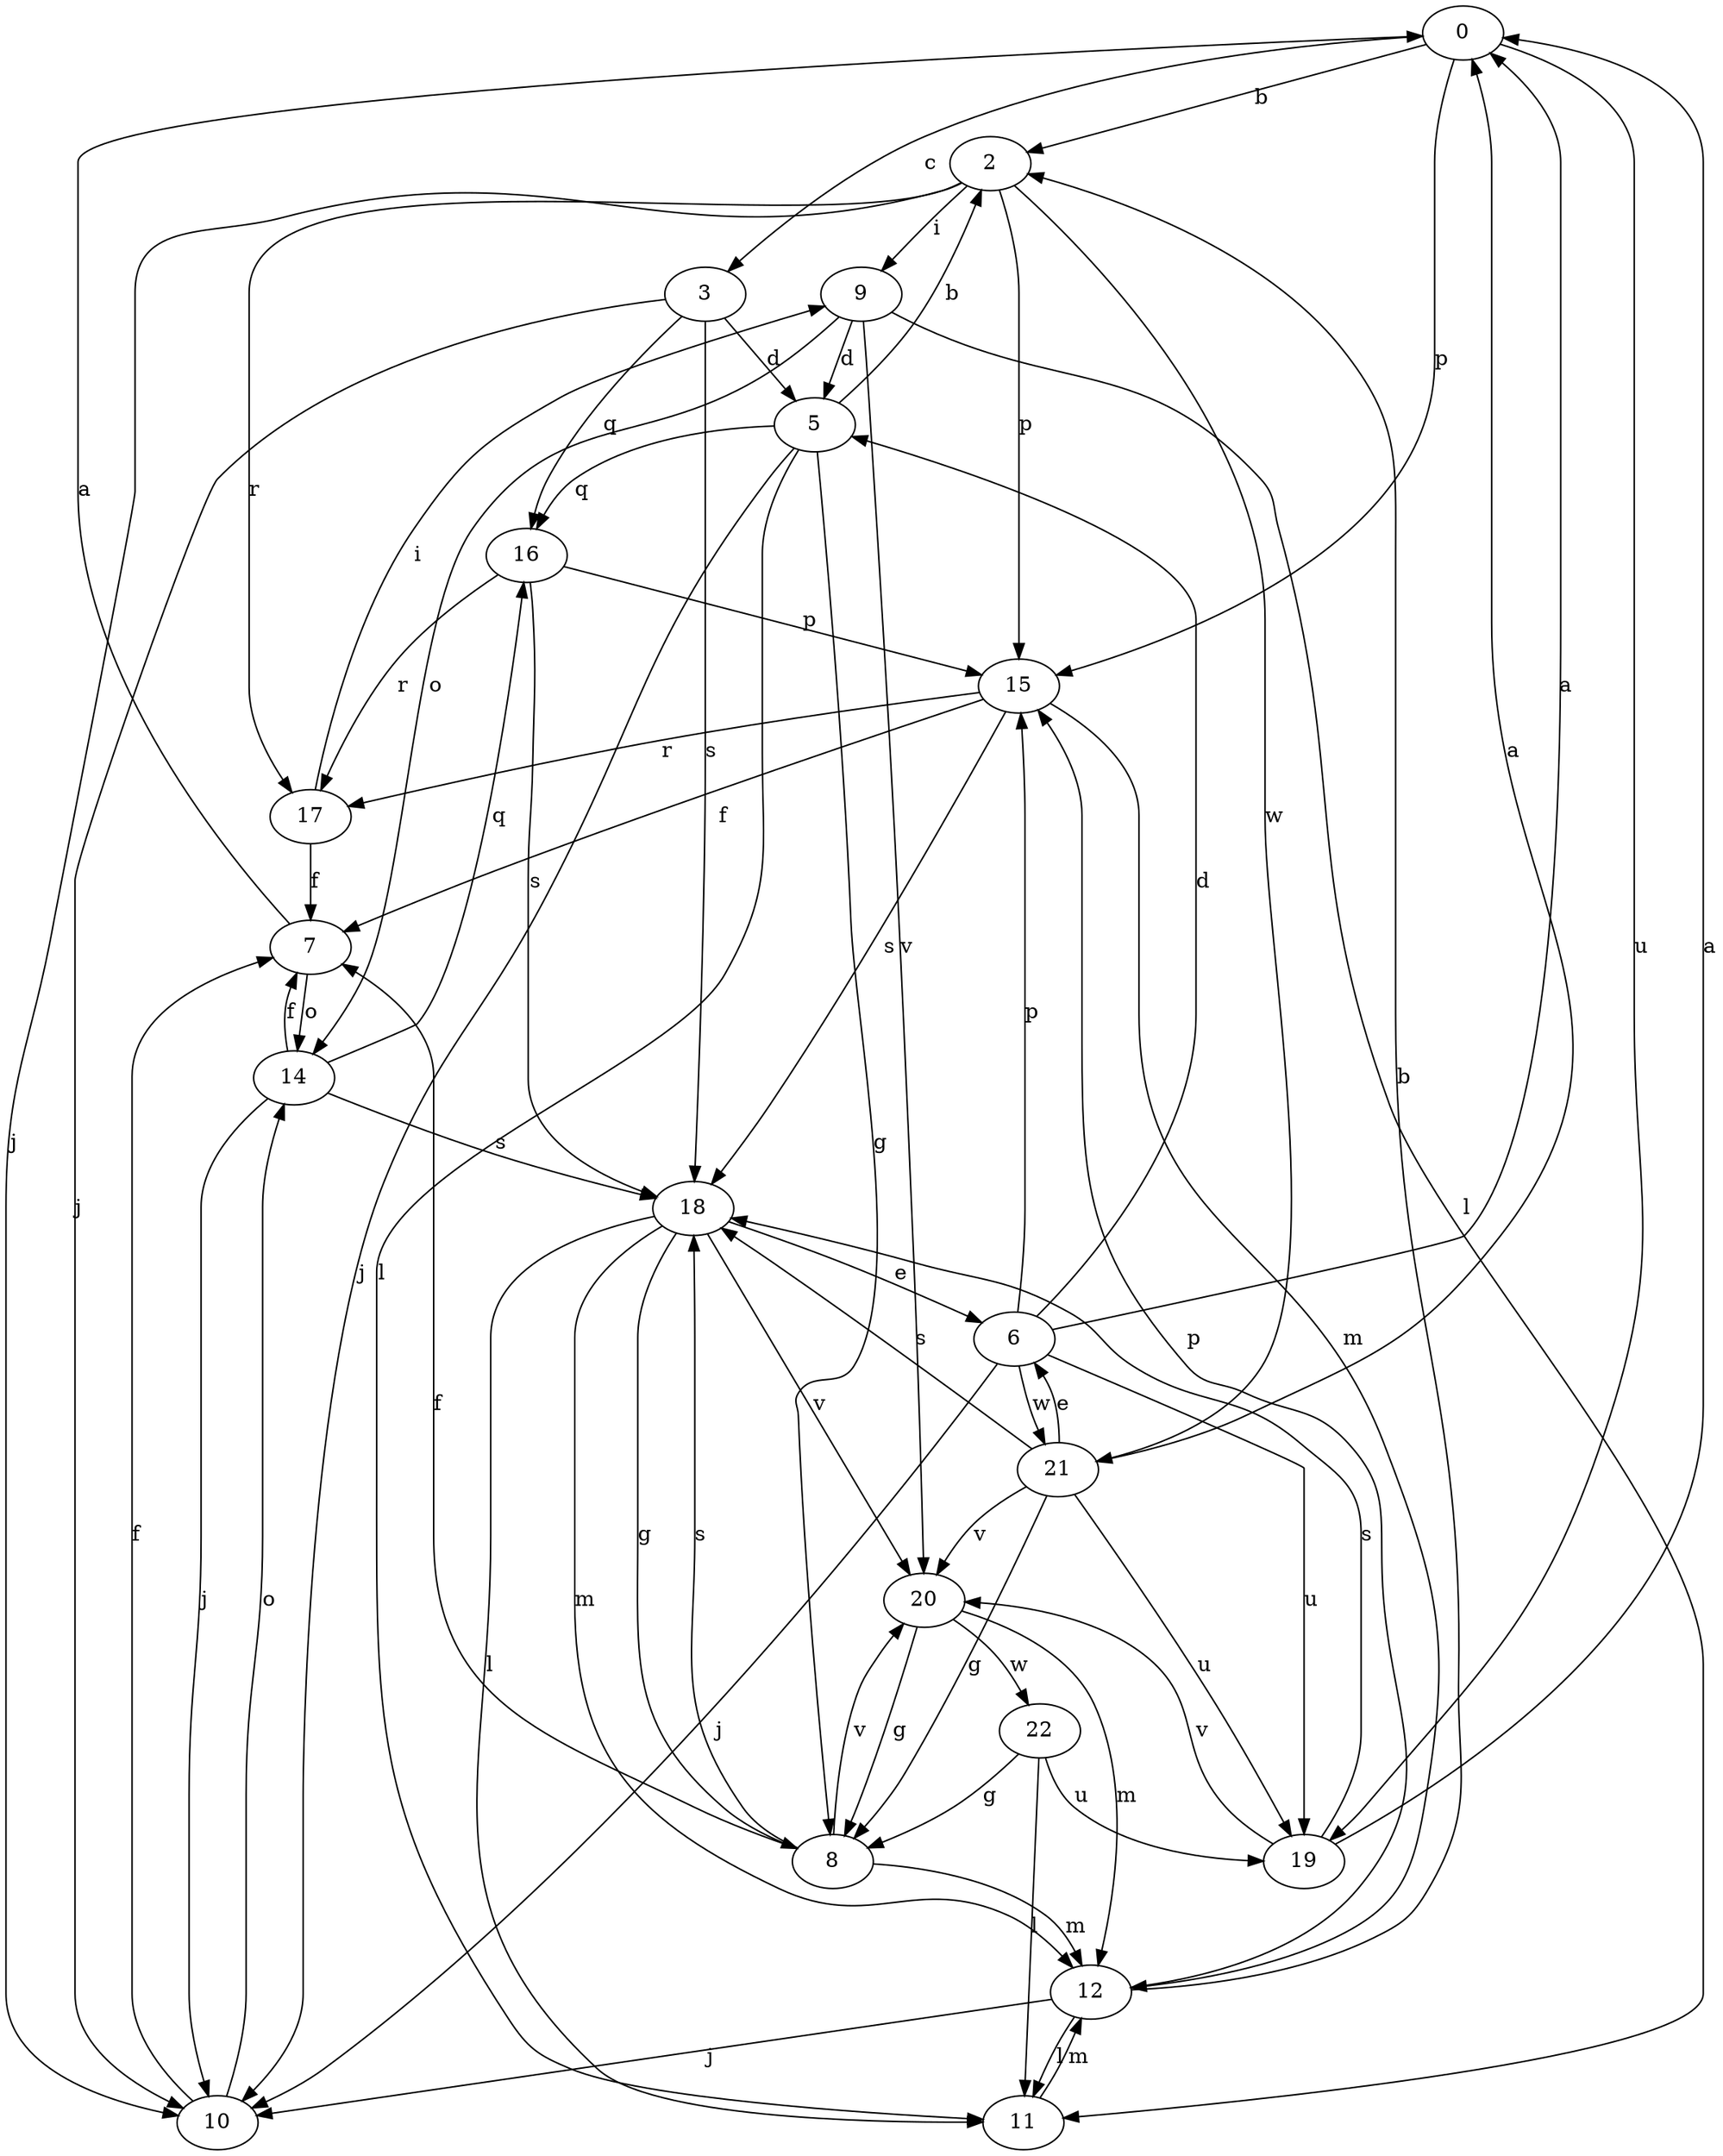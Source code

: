 strict digraph  {
0;
2;
3;
5;
6;
7;
8;
9;
10;
11;
12;
14;
15;
16;
17;
18;
19;
20;
21;
22;
0 -> 2  [label=b];
0 -> 3  [label=c];
0 -> 15  [label=p];
0 -> 19  [label=u];
2 -> 9  [label=i];
2 -> 10  [label=j];
2 -> 15  [label=p];
2 -> 17  [label=r];
2 -> 21  [label=w];
3 -> 5  [label=d];
3 -> 10  [label=j];
3 -> 16  [label=q];
3 -> 18  [label=s];
5 -> 2  [label=b];
5 -> 8  [label=g];
5 -> 10  [label=j];
5 -> 11  [label=l];
5 -> 16  [label=q];
6 -> 0  [label=a];
6 -> 5  [label=d];
6 -> 10  [label=j];
6 -> 15  [label=p];
6 -> 19  [label=u];
6 -> 21  [label=w];
7 -> 0  [label=a];
7 -> 14  [label=o];
8 -> 7  [label=f];
8 -> 12  [label=m];
8 -> 18  [label=s];
8 -> 20  [label=v];
9 -> 5  [label=d];
9 -> 11  [label=l];
9 -> 14  [label=o];
9 -> 20  [label=v];
10 -> 7  [label=f];
10 -> 14  [label=o];
11 -> 12  [label=m];
12 -> 2  [label=b];
12 -> 10  [label=j];
12 -> 11  [label=l];
12 -> 15  [label=p];
14 -> 7  [label=f];
14 -> 10  [label=j];
14 -> 16  [label=q];
14 -> 18  [label=s];
15 -> 7  [label=f];
15 -> 12  [label=m];
15 -> 17  [label=r];
15 -> 18  [label=s];
16 -> 15  [label=p];
16 -> 17  [label=r];
16 -> 18  [label=s];
17 -> 7  [label=f];
17 -> 9  [label=i];
18 -> 6  [label=e];
18 -> 8  [label=g];
18 -> 11  [label=l];
18 -> 12  [label=m];
18 -> 20  [label=v];
19 -> 0  [label=a];
19 -> 18  [label=s];
19 -> 20  [label=v];
20 -> 8  [label=g];
20 -> 12  [label=m];
20 -> 22  [label=w];
21 -> 0  [label=a];
21 -> 6  [label=e];
21 -> 8  [label=g];
21 -> 18  [label=s];
21 -> 19  [label=u];
21 -> 20  [label=v];
22 -> 8  [label=g];
22 -> 11  [label=l];
22 -> 19  [label=u];
}
